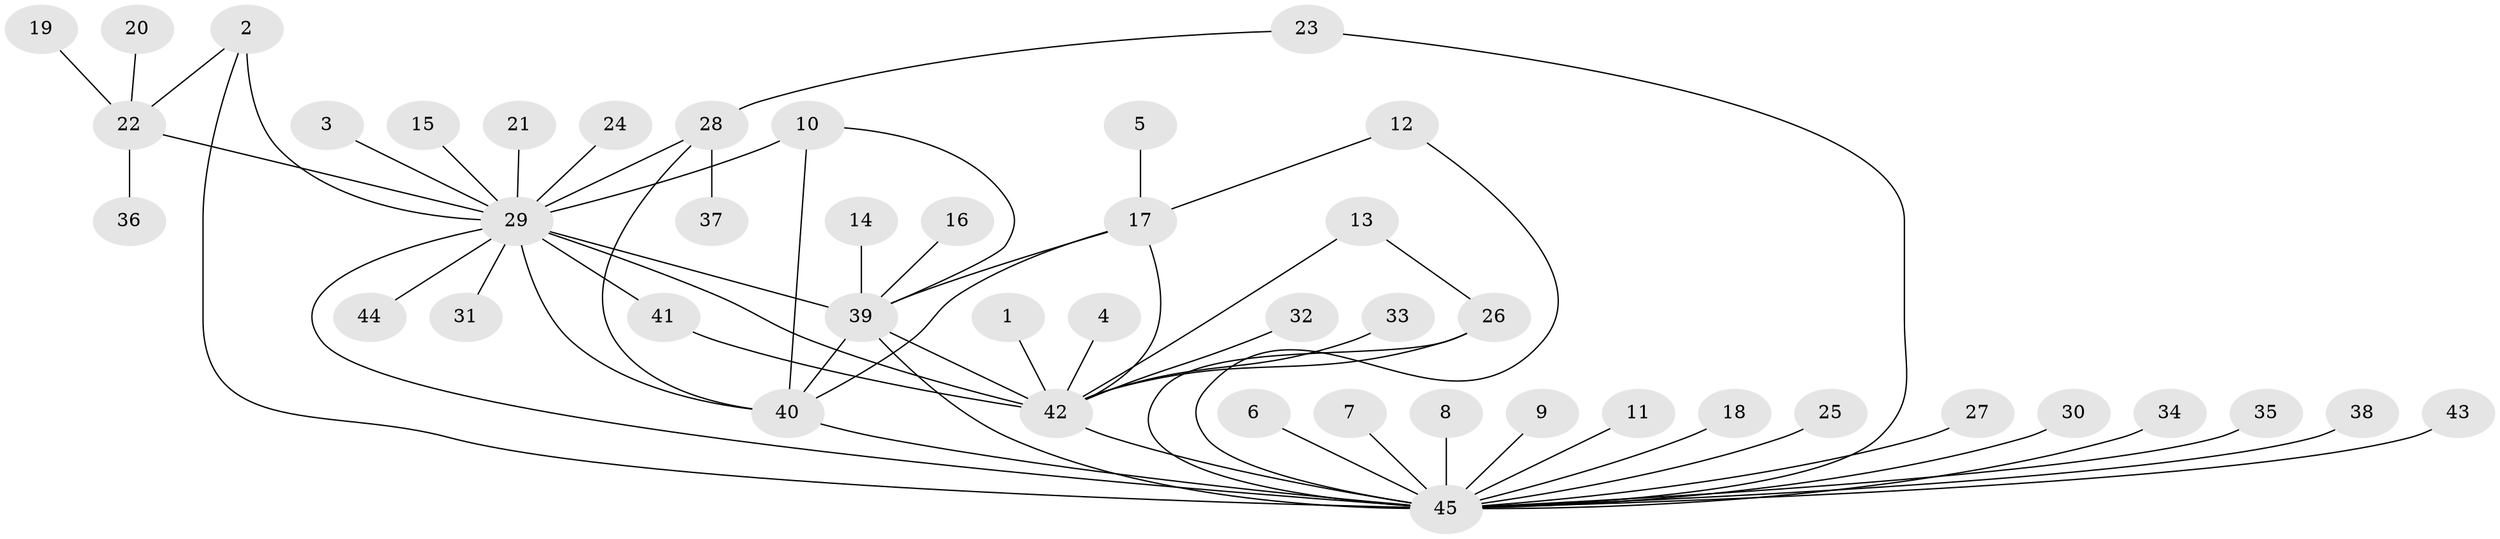 // original degree distribution, {4: 0.0898876404494382, 13: 0.011235955056179775, 22: 0.011235955056179775, 5: 0.06741573033707865, 1: 0.5168539325842697, 12: 0.011235955056179775, 3: 0.06741573033707865, 6: 0.011235955056179775, 2: 0.1797752808988764, 7: 0.011235955056179775, 9: 0.011235955056179775, 11: 0.011235955056179775}
// Generated by graph-tools (version 1.1) at 2025/49/03/09/25 03:49:58]
// undirected, 45 vertices, 61 edges
graph export_dot {
graph [start="1"]
  node [color=gray90,style=filled];
  1;
  2;
  3;
  4;
  5;
  6;
  7;
  8;
  9;
  10;
  11;
  12;
  13;
  14;
  15;
  16;
  17;
  18;
  19;
  20;
  21;
  22;
  23;
  24;
  25;
  26;
  27;
  28;
  29;
  30;
  31;
  32;
  33;
  34;
  35;
  36;
  37;
  38;
  39;
  40;
  41;
  42;
  43;
  44;
  45;
  1 -- 42 [weight=1.0];
  2 -- 22 [weight=1.0];
  2 -- 29 [weight=2.0];
  2 -- 45 [weight=1.0];
  3 -- 29 [weight=1.0];
  4 -- 42 [weight=1.0];
  5 -- 17 [weight=1.0];
  6 -- 45 [weight=1.0];
  7 -- 45 [weight=1.0];
  8 -- 45 [weight=1.0];
  9 -- 45 [weight=1.0];
  10 -- 29 [weight=1.0];
  10 -- 39 [weight=1.0];
  10 -- 40 [weight=2.0];
  11 -- 45 [weight=1.0];
  12 -- 17 [weight=1.0];
  12 -- 45 [weight=1.0];
  13 -- 26 [weight=1.0];
  13 -- 42 [weight=1.0];
  14 -- 39 [weight=1.0];
  15 -- 29 [weight=1.0];
  16 -- 39 [weight=1.0];
  17 -- 39 [weight=1.0];
  17 -- 40 [weight=1.0];
  17 -- 42 [weight=1.0];
  18 -- 45 [weight=1.0];
  19 -- 22 [weight=1.0];
  20 -- 22 [weight=1.0];
  21 -- 29 [weight=1.0];
  22 -- 29 [weight=1.0];
  22 -- 36 [weight=1.0];
  23 -- 28 [weight=1.0];
  23 -- 45 [weight=1.0];
  24 -- 29 [weight=1.0];
  25 -- 45 [weight=1.0];
  26 -- 42 [weight=1.0];
  26 -- 45 [weight=1.0];
  27 -- 45 [weight=1.0];
  28 -- 29 [weight=2.0];
  28 -- 37 [weight=1.0];
  28 -- 40 [weight=1.0];
  29 -- 31 [weight=1.0];
  29 -- 39 [weight=1.0];
  29 -- 40 [weight=2.0];
  29 -- 41 [weight=1.0];
  29 -- 42 [weight=1.0];
  29 -- 44 [weight=1.0];
  29 -- 45 [weight=2.0];
  30 -- 45 [weight=1.0];
  32 -- 42 [weight=1.0];
  33 -- 42 [weight=1.0];
  34 -- 45 [weight=1.0];
  35 -- 45 [weight=1.0];
  38 -- 45 [weight=1.0];
  39 -- 40 [weight=1.0];
  39 -- 42 [weight=1.0];
  39 -- 45 [weight=1.0];
  40 -- 45 [weight=2.0];
  41 -- 42 [weight=1.0];
  42 -- 45 [weight=1.0];
  43 -- 45 [weight=1.0];
}
